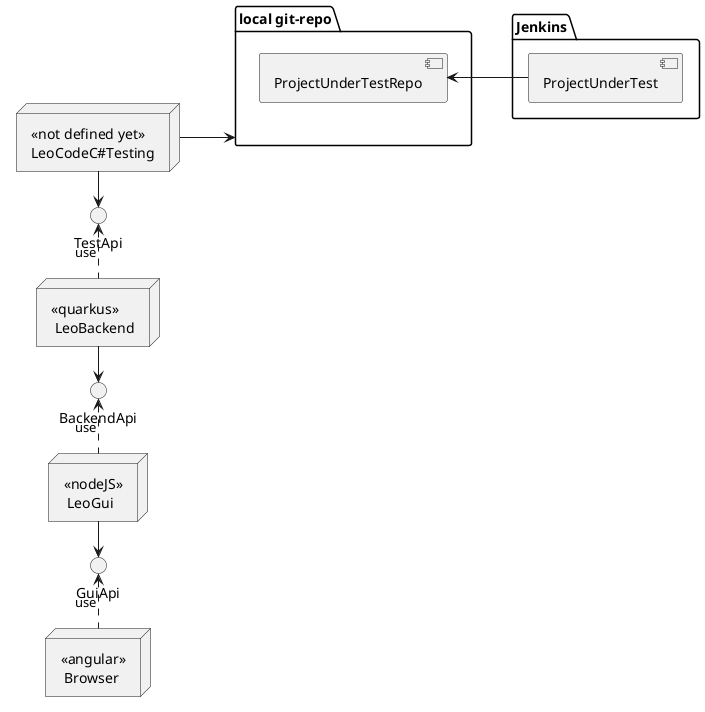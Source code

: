 @startuml

node "<<not defined yet>>\nLeoCodeC#Testing" as n1

node "<<quarkus>>\n LeoBackend" as n2

node "<<nodeJS>>\n LeoGui" as n3

node "<<angular>>\n Browser" as n4

interface TestApi

interface BackendApi

interface GuiApi

package Jenkins{
[ProjectUnderTest]
}

package "local git-repo" as l1{
[ProjectUnderTestRepo]
}

left to right direction
ProjectUnderTest -u-> ProjectUnderTestRepo
n1 --> l1
n1 -r-> TestApi
n2 .-l-> TestApi : use
n2 -r-> BackendApi
n3 .-l-> BackendApi : use
n3 -r-> GuiApi
n4 .-l-> GuiApi : use




















@enduml